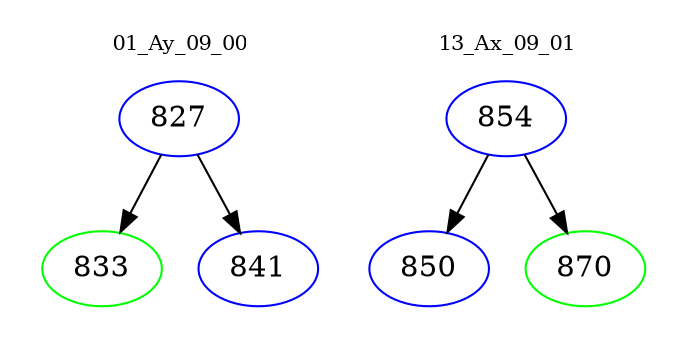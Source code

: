 digraph{
subgraph cluster_0 {
color = white
label = "01_Ay_09_00";
fontsize=10;
T0_827 [label="827", color="blue"]
T0_827 -> T0_833 [color="black"]
T0_833 [label="833", color="green"]
T0_827 -> T0_841 [color="black"]
T0_841 [label="841", color="blue"]
}
subgraph cluster_1 {
color = white
label = "13_Ax_09_01";
fontsize=10;
T1_854 [label="854", color="blue"]
T1_854 -> T1_850 [color="black"]
T1_850 [label="850", color="blue"]
T1_854 -> T1_870 [color="black"]
T1_870 [label="870", color="green"]
}
}
